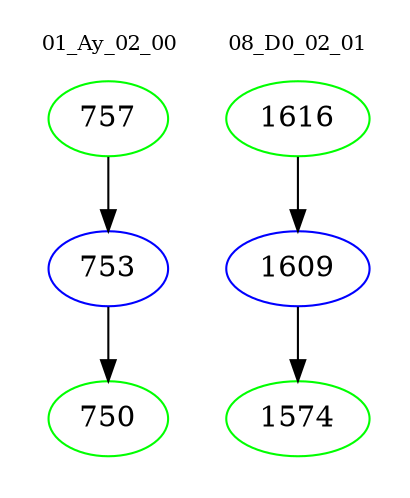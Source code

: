 digraph{
subgraph cluster_0 {
color = white
label = "01_Ay_02_00";
fontsize=10;
T0_757 [label="757", color="green"]
T0_757 -> T0_753 [color="black"]
T0_753 [label="753", color="blue"]
T0_753 -> T0_750 [color="black"]
T0_750 [label="750", color="green"]
}
subgraph cluster_1 {
color = white
label = "08_D0_02_01";
fontsize=10;
T1_1616 [label="1616", color="green"]
T1_1616 -> T1_1609 [color="black"]
T1_1609 [label="1609", color="blue"]
T1_1609 -> T1_1574 [color="black"]
T1_1574 [label="1574", color="green"]
}
}
